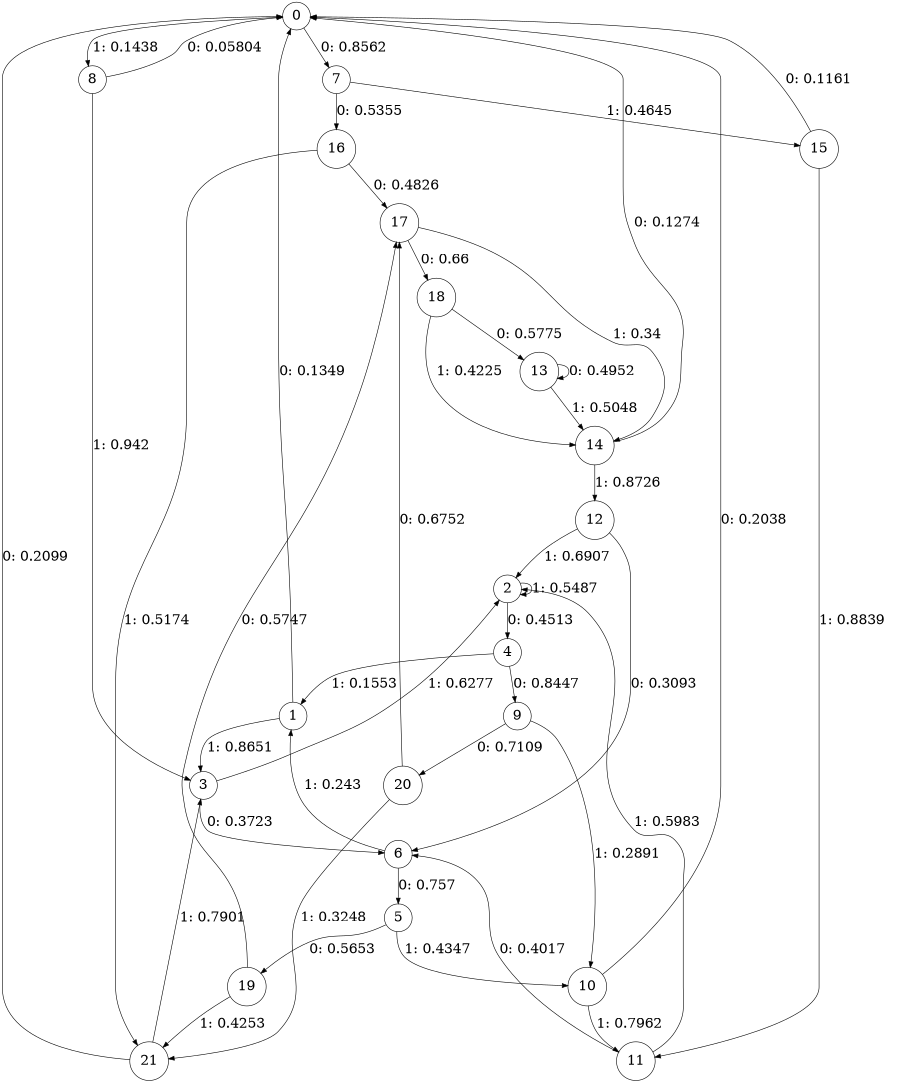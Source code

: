 digraph "ch34faceL6" {
size = "6,8.5";
ratio = "fill";
node [shape = circle];
node [fontsize = 24];
edge [fontsize = 24];
0 -> 7 [label = "0: 0.8562   "];
0 -> 8 [label = "1: 0.1438   "];
1 -> 0 [label = "0: 0.1349   "];
1 -> 3 [label = "1: 0.8651   "];
2 -> 4 [label = "0: 0.4513   "];
2 -> 2 [label = "1: 0.5487   "];
3 -> 6 [label = "0: 0.3723   "];
3 -> 2 [label = "1: 0.6277   "];
4 -> 9 [label = "0: 0.8447   "];
4 -> 1 [label = "1: 0.1553   "];
5 -> 19 [label = "0: 0.5653   "];
5 -> 10 [label = "1: 0.4347   "];
6 -> 5 [label = "0: 0.757    "];
6 -> 1 [label = "1: 0.243    "];
7 -> 16 [label = "0: 0.5355   "];
7 -> 15 [label = "1: 0.4645   "];
8 -> 0 [label = "0: 0.05804  "];
8 -> 3 [label = "1: 0.942    "];
9 -> 20 [label = "0: 0.7109   "];
9 -> 10 [label = "1: 0.2891   "];
10 -> 0 [label = "0: 0.2038   "];
10 -> 11 [label = "1: 0.7962   "];
11 -> 6 [label = "0: 0.4017   "];
11 -> 2 [label = "1: 0.5983   "];
12 -> 6 [label = "0: 0.3093   "];
12 -> 2 [label = "1: 0.6907   "];
13 -> 13 [label = "0: 0.4952   "];
13 -> 14 [label = "1: 0.5048   "];
14 -> 0 [label = "0: 0.1274   "];
14 -> 12 [label = "1: 0.8726   "];
15 -> 0 [label = "0: 0.1161   "];
15 -> 11 [label = "1: 0.8839   "];
16 -> 17 [label = "0: 0.4826   "];
16 -> 21 [label = "1: 0.5174   "];
17 -> 18 [label = "0: 0.66     "];
17 -> 14 [label = "1: 0.34     "];
18 -> 13 [label = "0: 0.5775   "];
18 -> 14 [label = "1: 0.4225   "];
19 -> 17 [label = "0: 0.5747   "];
19 -> 21 [label = "1: 0.4253   "];
20 -> 17 [label = "0: 0.6752   "];
20 -> 21 [label = "1: 0.3248   "];
21 -> 0 [label = "0: 0.2099   "];
21 -> 3 [label = "1: 0.7901   "];
}